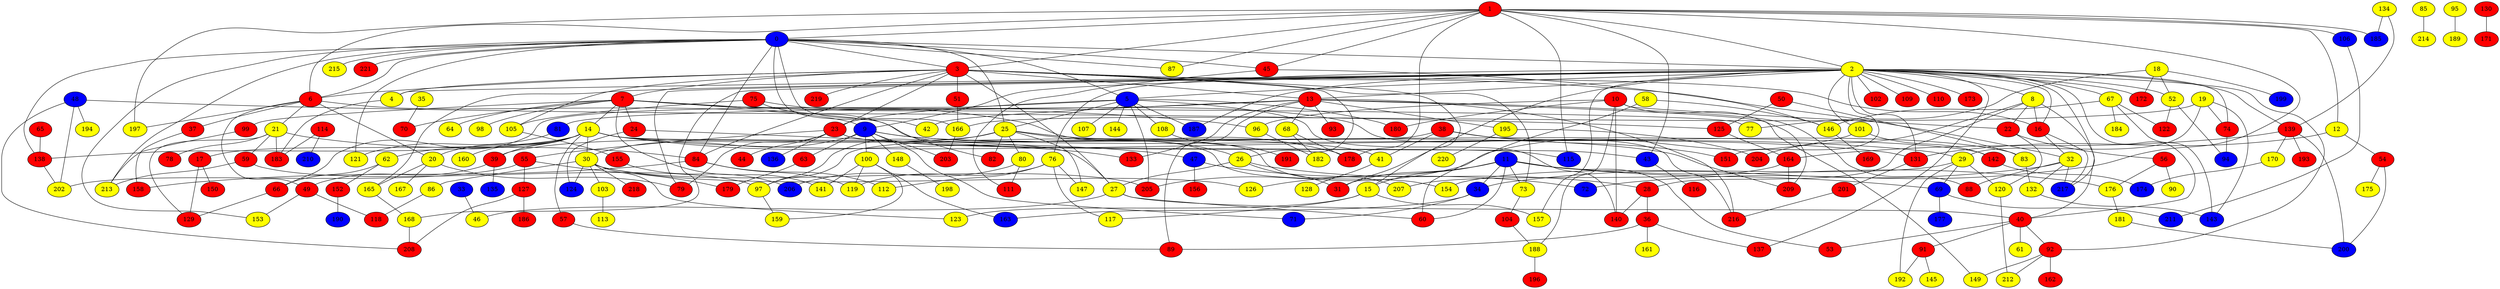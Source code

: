 graph {
0 [style = filled fillcolor = blue];
1 [style = filled fillcolor = red];
2 [style = filled fillcolor = yellow];
3 [style = filled fillcolor = red];
4 [style = filled fillcolor = yellow];
5 [style = filled fillcolor = blue];
6 [style = filled fillcolor = red];
7 [style = filled fillcolor = red];
8 [style = filled fillcolor = yellow];
9 [style = filled fillcolor = blue];
10 [style = filled fillcolor = red];
11 [style = filled fillcolor = blue];
12 [style = filled fillcolor = yellow];
13 [style = filled fillcolor = red];
14 [style = filled fillcolor = yellow];
15 [style = filled fillcolor = yellow];
16 [style = filled fillcolor = red];
17 [style = filled fillcolor = red];
18 [style = filled fillcolor = yellow];
19 [style = filled fillcolor = yellow];
20 [style = filled fillcolor = yellow];
21 [style = filled fillcolor = yellow];
22 [style = filled fillcolor = red];
23 [style = filled fillcolor = red];
24 [style = filled fillcolor = red];
25 [style = filled fillcolor = yellow];
26 [style = filled fillcolor = yellow];
27 [style = filled fillcolor = yellow];
28 [style = filled fillcolor = red];
29 [style = filled fillcolor = yellow];
30 [style = filled fillcolor = yellow];
31 [style = filled fillcolor = red];
32 [style = filled fillcolor = yellow];
33 [style = filled fillcolor = blue];
34 [style = filled fillcolor = blue];
35 [style = filled fillcolor = yellow];
36 [style = filled fillcolor = red];
37 [style = filled fillcolor = red];
38 [style = filled fillcolor = red];
39 [style = filled fillcolor = red];
40 [style = filled fillcolor = red];
41 [style = filled fillcolor = yellow];
42 [style = filled fillcolor = yellow];
43 [style = filled fillcolor = blue];
44 [style = filled fillcolor = red];
45 [style = filled fillcolor = red];
46 [style = filled fillcolor = yellow];
47 [style = filled fillcolor = blue];
48 [style = filled fillcolor = blue];
49 [style = filled fillcolor = red];
50 [style = filled fillcolor = red];
51 [style = filled fillcolor = red];
52 [style = filled fillcolor = yellow];
53 [style = filled fillcolor = red];
54 [style = filled fillcolor = red];
55 [style = filled fillcolor = red];
56 [style = filled fillcolor = red];
57 [style = filled fillcolor = red];
58 [style = filled fillcolor = yellow];
59 [style = filled fillcolor = red];
60 [style = filled fillcolor = red];
61 [style = filled fillcolor = yellow];
62 [style = filled fillcolor = yellow];
63 [style = filled fillcolor = red];
64 [style = filled fillcolor = yellow];
65 [style = filled fillcolor = red];
66 [style = filled fillcolor = red];
67 [style = filled fillcolor = yellow];
68 [style = filled fillcolor = yellow];
69 [style = filled fillcolor = blue];
70 [style = filled fillcolor = red];
71 [style = filled fillcolor = blue];
72 [style = filled fillcolor = blue];
73 [style = filled fillcolor = yellow];
74 [style = filled fillcolor = red];
75 [style = filled fillcolor = red];
76 [style = filled fillcolor = yellow];
77 [style = filled fillcolor = yellow];
78 [style = filled fillcolor = red];
79 [style = filled fillcolor = red];
80 [style = filled fillcolor = yellow];
81 [style = filled fillcolor = blue];
82 [style = filled fillcolor = red];
83 [style = filled fillcolor = yellow];
84 [style = filled fillcolor = red];
85 [style = filled fillcolor = yellow];
86 [style = filled fillcolor = yellow];
87 [style = filled fillcolor = yellow];
88 [style = filled fillcolor = red];
89 [style = filled fillcolor = red];
90 [style = filled fillcolor = yellow];
91 [style = filled fillcolor = red];
92 [style = filled fillcolor = red];
93 [style = filled fillcolor = red];
94 [style = filled fillcolor = blue];
95 [style = filled fillcolor = yellow];
96 [style = filled fillcolor = yellow];
97 [style = filled fillcolor = yellow];
98 [style = filled fillcolor = yellow];
99 [style = filled fillcolor = red];
100 [style = filled fillcolor = yellow];
101 [style = filled fillcolor = yellow];
102 [style = filled fillcolor = red];
103 [style = filled fillcolor = yellow];
104 [style = filled fillcolor = red];
105 [style = filled fillcolor = yellow];
106 [style = filled fillcolor = blue];
107 [style = filled fillcolor = yellow];
108 [style = filled fillcolor = yellow];
109 [style = filled fillcolor = red];
110 [style = filled fillcolor = red];
111 [style = filled fillcolor = red];
112 [style = filled fillcolor = yellow];
113 [style = filled fillcolor = yellow];
114 [style = filled fillcolor = red];
115 [style = filled fillcolor = blue];
116 [style = filled fillcolor = red];
117 [style = filled fillcolor = yellow];
118 [style = filled fillcolor = red];
119 [style = filled fillcolor = yellow];
120 [style = filled fillcolor = yellow];
121 [style = filled fillcolor = yellow];
122 [style = filled fillcolor = red];
123 [style = filled fillcolor = yellow];
124 [style = filled fillcolor = blue];
125 [style = filled fillcolor = red];
126 [style = filled fillcolor = yellow];
127 [style = filled fillcolor = red];
128 [style = filled fillcolor = yellow];
129 [style = filled fillcolor = red];
130 [style = filled fillcolor = red];
131 [style = filled fillcolor = red];
132 [style = filled fillcolor = yellow];
133 [style = filled fillcolor = red];
134 [style = filled fillcolor = yellow];
135 [style = filled fillcolor = blue];
136 [style = filled fillcolor = blue];
137 [style = filled fillcolor = red];
138 [style = filled fillcolor = red];
139 [style = filled fillcolor = red];
140 [style = filled fillcolor = red];
141 [style = filled fillcolor = yellow];
142 [style = filled fillcolor = red];
143 [style = filled fillcolor = blue];
144 [style = filled fillcolor = yellow];
145 [style = filled fillcolor = yellow];
146 [style = filled fillcolor = yellow];
147 [style = filled fillcolor = yellow];
148 [style = filled fillcolor = yellow];
149 [style = filled fillcolor = yellow];
150 [style = filled fillcolor = red];
151 [style = filled fillcolor = red];
152 [style = filled fillcolor = red];
153 [style = filled fillcolor = yellow];
154 [style = filled fillcolor = yellow];
155 [style = filled fillcolor = red];
156 [style = filled fillcolor = red];
157 [style = filled fillcolor = yellow];
158 [style = filled fillcolor = red];
159 [style = filled fillcolor = yellow];
160 [style = filled fillcolor = yellow];
161 [style = filled fillcolor = yellow];
162 [style = filled fillcolor = red];
163 [style = filled fillcolor = blue];
164 [style = filled fillcolor = red];
165 [style = filled fillcolor = yellow];
166 [style = filled fillcolor = yellow];
167 [style = filled fillcolor = yellow];
168 [style = filled fillcolor = yellow];
169 [style = filled fillcolor = red];
170 [style = filled fillcolor = yellow];
171 [style = filled fillcolor = red];
172 [style = filled fillcolor = red];
173 [style = filled fillcolor = red];
174 [style = filled fillcolor = blue];
175 [style = filled fillcolor = yellow];
176 [style = filled fillcolor = yellow];
177 [style = filled fillcolor = blue];
178 [style = filled fillcolor = red];
179 [style = filled fillcolor = red];
180 [style = filled fillcolor = red];
181 [style = filled fillcolor = yellow];
182 [style = filled fillcolor = yellow];
183 [style = filled fillcolor = red];
184 [style = filled fillcolor = yellow];
185 [style = filled fillcolor = blue];
186 [style = filled fillcolor = red];
187 [style = filled fillcolor = blue];
188 [style = filled fillcolor = yellow];
189 [style = filled fillcolor = yellow];
190 [style = filled fillcolor = blue];
191 [style = filled fillcolor = red];
192 [style = filled fillcolor = yellow];
193 [style = filled fillcolor = red];
194 [style = filled fillcolor = yellow];
195 [style = filled fillcolor = yellow];
196 [style = filled fillcolor = red];
197 [style = filled fillcolor = yellow];
198 [style = filled fillcolor = yellow];
199 [style = filled fillcolor = blue];
200 [style = filled fillcolor = blue];
201 [style = filled fillcolor = red];
202 [style = filled fillcolor = yellow];
203 [style = filled fillcolor = red];
204 [style = filled fillcolor = red];
205 [style = filled fillcolor = red];
206 [style = filled fillcolor = blue];
207 [style = filled fillcolor = yellow];
208 [style = filled fillcolor = red];
209 [style = filled fillcolor = red];
210 [style = filled fillcolor = blue];
211 [style = filled fillcolor = blue];
212 [style = filled fillcolor = yellow];
213 [style = filled fillcolor = yellow];
214 [style = filled fillcolor = yellow];
215 [style = filled fillcolor = yellow];
216 [style = filled fillcolor = red];
217 [style = filled fillcolor = blue];
218 [style = filled fillcolor = red];
219 [style = filled fillcolor = red];
220 [style = filled fillcolor = yellow];
221 [style = filled fillcolor = red];
1 -- 6;
1 -- 3;
1 -- 2;
1 -- 0;
1 -- 12;
1 -- 43;
1 -- 45;
1 -- 72;
1 -- 87;
1 -- 106;
1 -- 115;
1 -- 178;
1 -- 185;
1 -- 197;
0 -- 2;
0 -- 3;
0 -- 5;
0 -- 6;
0 -- 25;
0 -- 42;
0 -- 45;
0 -- 84;
0 -- 87;
0 -- 121;
0 -- 138;
0 -- 153;
0 -- 166;
0 -- 213;
0 -- 215;
0 -- 221;
2 -- 4;
2 -- 5;
2 -- 8;
2 -- 9;
2 -- 13;
2 -- 16;
2 -- 31;
2 -- 40;
2 -- 52;
2 -- 67;
2 -- 74;
2 -- 76;
2 -- 79;
2 -- 92;
2 -- 101;
2 -- 102;
2 -- 109;
2 -- 110;
2 -- 131;
2 -- 137;
2 -- 139;
2 -- 151;
2 -- 157;
2 -- 165;
2 -- 168;
2 -- 172;
2 -- 173;
2 -- 187;
2 -- 217;
3 -- 4;
3 -- 6;
3 -- 7;
3 -- 13;
3 -- 15;
3 -- 16;
3 -- 23;
3 -- 26;
3 -- 27;
3 -- 32;
3 -- 51;
3 -- 73;
3 -- 84;
3 -- 105;
3 -- 219;
4 -- 183;
5 -- 23;
5 -- 25;
5 -- 66;
5 -- 107;
5 -- 108;
5 -- 140;
5 -- 144;
5 -- 180;
5 -- 187;
5 -- 205;
6 -- 9;
6 -- 20;
6 -- 21;
6 -- 37;
6 -- 49;
6 -- 197;
7 -- 14;
7 -- 24;
7 -- 64;
7 -- 70;
7 -- 77;
7 -- 96;
7 -- 98;
7 -- 99;
7 -- 141;
7 -- 154;
7 -- 207;
8 -- 16;
8 -- 22;
8 -- 28;
8 -- 40;
8 -- 204;
9 -- 29;
9 -- 30;
9 -- 63;
9 -- 71;
9 -- 100;
9 -- 148;
9 -- 203;
9 -- 209;
10 -- 22;
10 -- 96;
10 -- 140;
10 -- 180;
10 -- 188;
10 -- 209;
11 -- 15;
11 -- 31;
11 -- 34;
11 -- 53;
11 -- 60;
11 -- 69;
11 -- 73;
11 -- 126;
11 -- 176;
12 -- 54;
12 -- 131;
13 -- 42;
13 -- 68;
13 -- 81;
13 -- 88;
13 -- 89;
13 -- 93;
13 -- 133;
13 -- 149;
13 -- 195;
13 -- 216;
14 -- 17;
14 -- 20;
14 -- 27;
14 -- 30;
14 -- 39;
14 -- 47;
14 -- 57;
14 -- 62;
14 -- 131;
14 -- 138;
14 -- 142;
14 -- 160;
15 -- 117;
15 -- 123;
15 -- 157;
16 -- 32;
16 -- 217;
17 -- 129;
17 -- 150;
18 -- 52;
18 -- 77;
18 -- 172;
18 -- 199;
19 -- 29;
19 -- 74;
19 -- 143;
19 -- 166;
20 -- 79;
20 -- 165;
20 -- 167;
21 -- 59;
21 -- 78;
21 -- 84;
21 -- 129;
21 -- 183;
22 -- 56;
22 -- 120;
23 -- 43;
23 -- 44;
23 -- 55;
23 -- 79;
23 -- 115;
23 -- 136;
24 -- 124;
24 -- 133;
25 -- 26;
25 -- 39;
25 -- 41;
25 -- 80;
25 -- 82;
25 -- 97;
25 -- 147;
25 -- 178;
26 -- 27;
26 -- 28;
26 -- 31;
27 -- 40;
27 -- 46;
27 -- 60;
28 -- 36;
28 -- 140;
29 -- 69;
29 -- 120;
29 -- 154;
29 -- 192;
30 -- 86;
30 -- 103;
30 -- 123;
30 -- 124;
30 -- 126;
30 -- 205;
30 -- 218;
32 -- 34;
32 -- 88;
32 -- 132;
32 -- 217;
33 -- 46;
34 -- 71;
34 -- 163;
35 -- 70;
36 -- 89;
36 -- 137;
36 -- 161;
37 -- 158;
38 -- 41;
38 -- 83;
38 -- 97;
38 -- 151;
39 -- 49;
39 -- 135;
40 -- 53;
40 -- 61;
40 -- 91;
40 -- 92;
41 -- 128;
43 -- 116;
45 -- 111;
45 -- 146;
47 -- 72;
47 -- 156;
48 -- 125;
48 -- 194;
48 -- 202;
48 -- 208;
49 -- 118;
49 -- 153;
50 -- 83;
50 -- 125;
51 -- 166;
52 -- 94;
52 -- 122;
54 -- 175;
54 -- 200;
55 -- 127;
55 -- 179;
55 -- 202;
56 -- 90;
56 -- 176;
57 -- 89;
58 -- 60;
58 -- 146;
59 -- 97;
59 -- 213;
62 -- 66;
62 -- 152;
63 -- 179;
65 -- 138;
66 -- 129;
67 -- 122;
67 -- 143;
67 -- 146;
67 -- 184;
68 -- 178;
68 -- 182;
69 -- 177;
69 -- 211;
73 -- 104;
74 -- 94;
75 -- 82;
75 -- 105;
75 -- 216;
76 -- 112;
76 -- 117;
76 -- 119;
76 -- 147;
80 -- 111;
80 -- 206;
81 -- 121;
83 -- 132;
84 -- 112;
84 -- 119;
84 -- 158;
85 -- 214;
86 -- 118;
91 -- 145;
91 -- 192;
92 -- 149;
92 -- 162;
92 -- 212;
95 -- 189;
96 -- 182;
97 -- 159;
99 -- 213;
100 -- 119;
100 -- 141;
100 -- 159;
100 -- 163;
101 -- 142;
101 -- 205;
103 -- 113;
104 -- 188;
105 -- 155;
106 -- 211;
108 -- 191;
114 -- 183;
114 -- 210;
120 -- 212;
125 -- 164;
127 -- 186;
127 -- 208;
130 -- 171;
131 -- 201;
132 -- 143;
134 -- 139;
134 -- 185;
138 -- 202;
139 -- 164;
139 -- 170;
139 -- 193;
139 -- 200;
142 -- 174;
146 -- 169;
148 -- 198;
152 -- 190;
155 -- 206;
164 -- 207;
164 -- 209;
165 -- 168;
166 -- 203;
168 -- 208;
170 -- 174;
176 -- 181;
181 -- 200;
188 -- 196;
195 -- 204;
195 -- 220;
201 -- 216;
}
